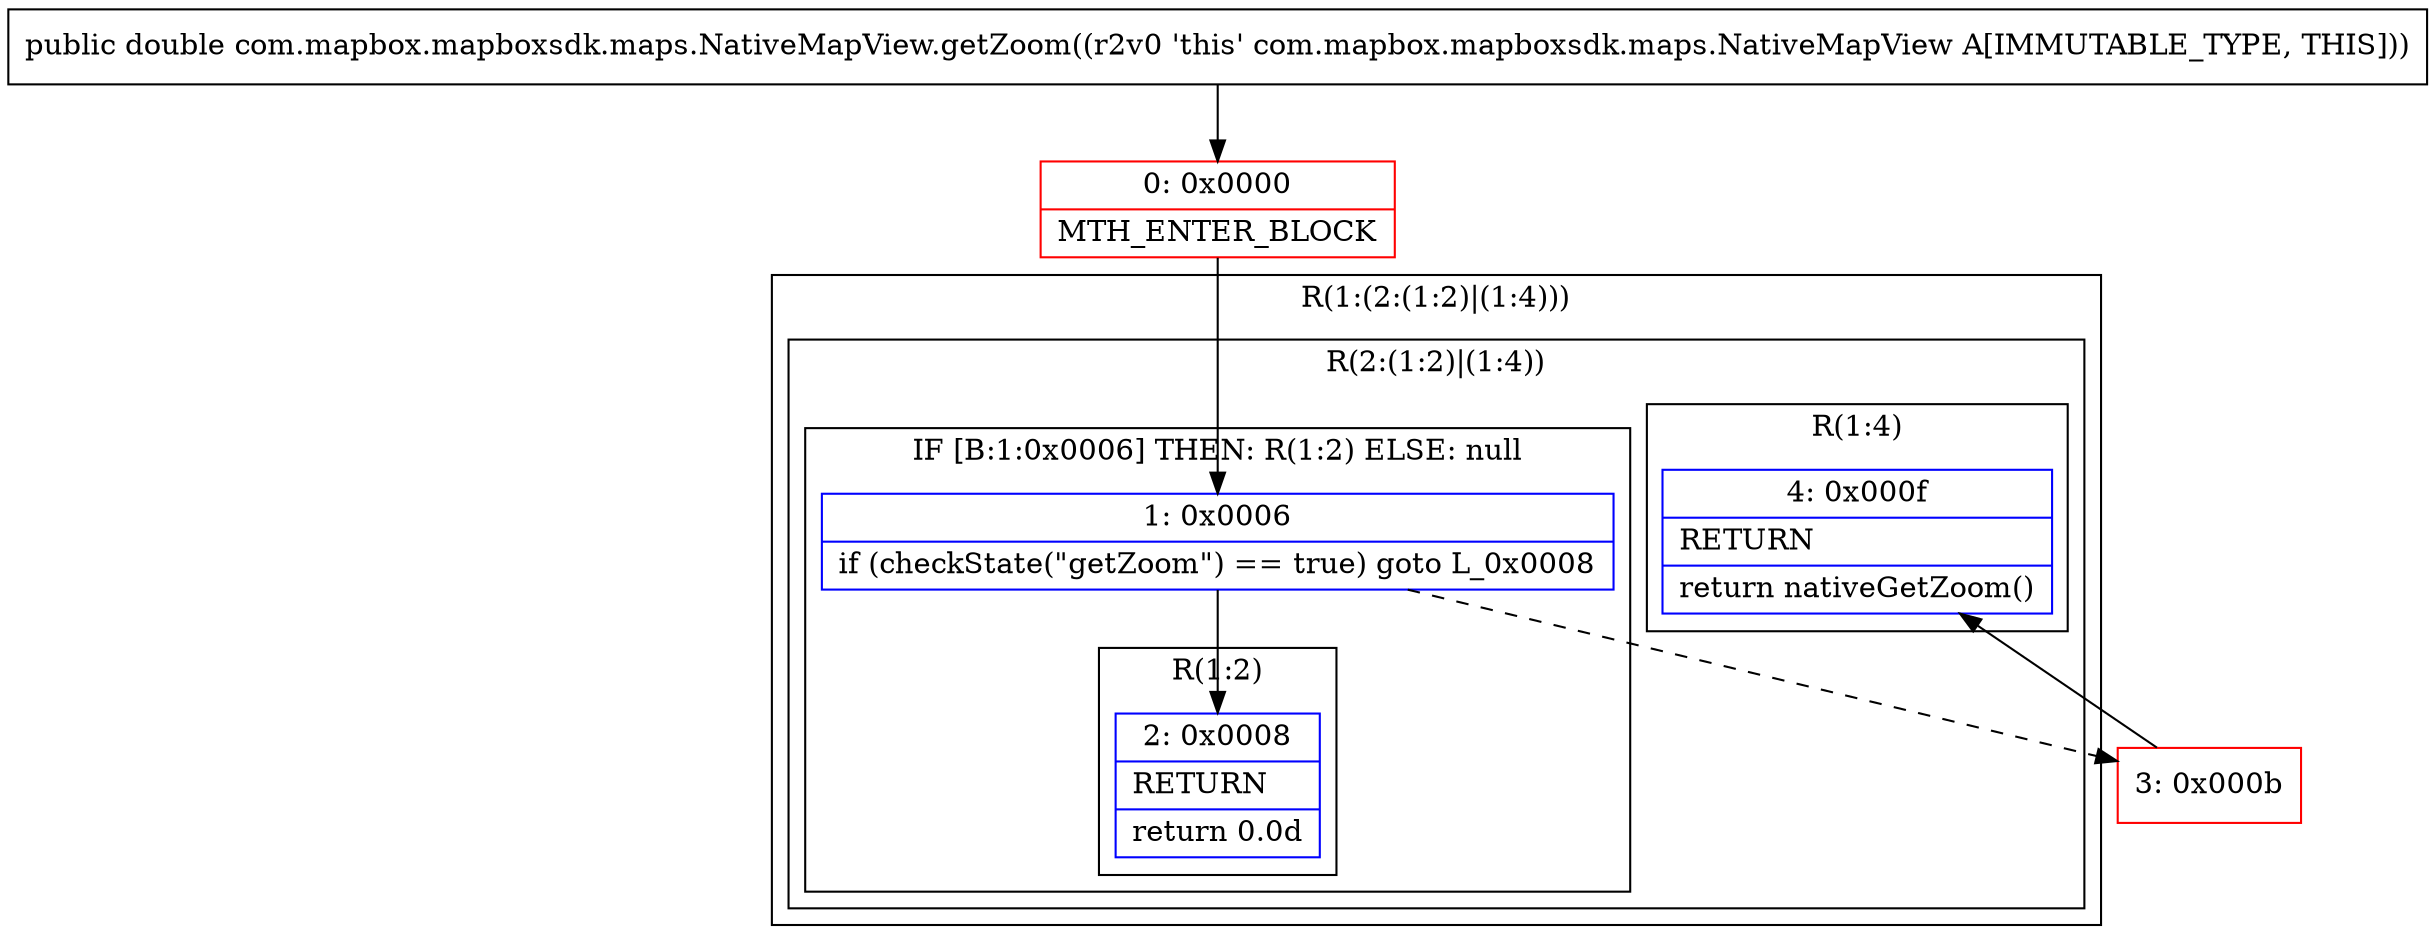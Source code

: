 digraph "CFG forcom.mapbox.mapboxsdk.maps.NativeMapView.getZoom()D" {
subgraph cluster_Region_1786676345 {
label = "R(1:(2:(1:2)|(1:4)))";
node [shape=record,color=blue];
subgraph cluster_Region_410525449 {
label = "R(2:(1:2)|(1:4))";
node [shape=record,color=blue];
subgraph cluster_IfRegion_1866876491 {
label = "IF [B:1:0x0006] THEN: R(1:2) ELSE: null";
node [shape=record,color=blue];
Node_1 [shape=record,label="{1\:\ 0x0006|if (checkState(\"getZoom\") == true) goto L_0x0008\l}"];
subgraph cluster_Region_554671102 {
label = "R(1:2)";
node [shape=record,color=blue];
Node_2 [shape=record,label="{2\:\ 0x0008|RETURN\l|return 0.0d\l}"];
}
}
subgraph cluster_Region_1070374634 {
label = "R(1:4)";
node [shape=record,color=blue];
Node_4 [shape=record,label="{4\:\ 0x000f|RETURN\l|return nativeGetZoom()\l}"];
}
}
}
Node_0 [shape=record,color=red,label="{0\:\ 0x0000|MTH_ENTER_BLOCK\l}"];
Node_3 [shape=record,color=red,label="{3\:\ 0x000b}"];
MethodNode[shape=record,label="{public double com.mapbox.mapboxsdk.maps.NativeMapView.getZoom((r2v0 'this' com.mapbox.mapboxsdk.maps.NativeMapView A[IMMUTABLE_TYPE, THIS])) }"];
MethodNode -> Node_0;
Node_1 -> Node_2;
Node_1 -> Node_3[style=dashed];
Node_0 -> Node_1;
Node_3 -> Node_4;
}


